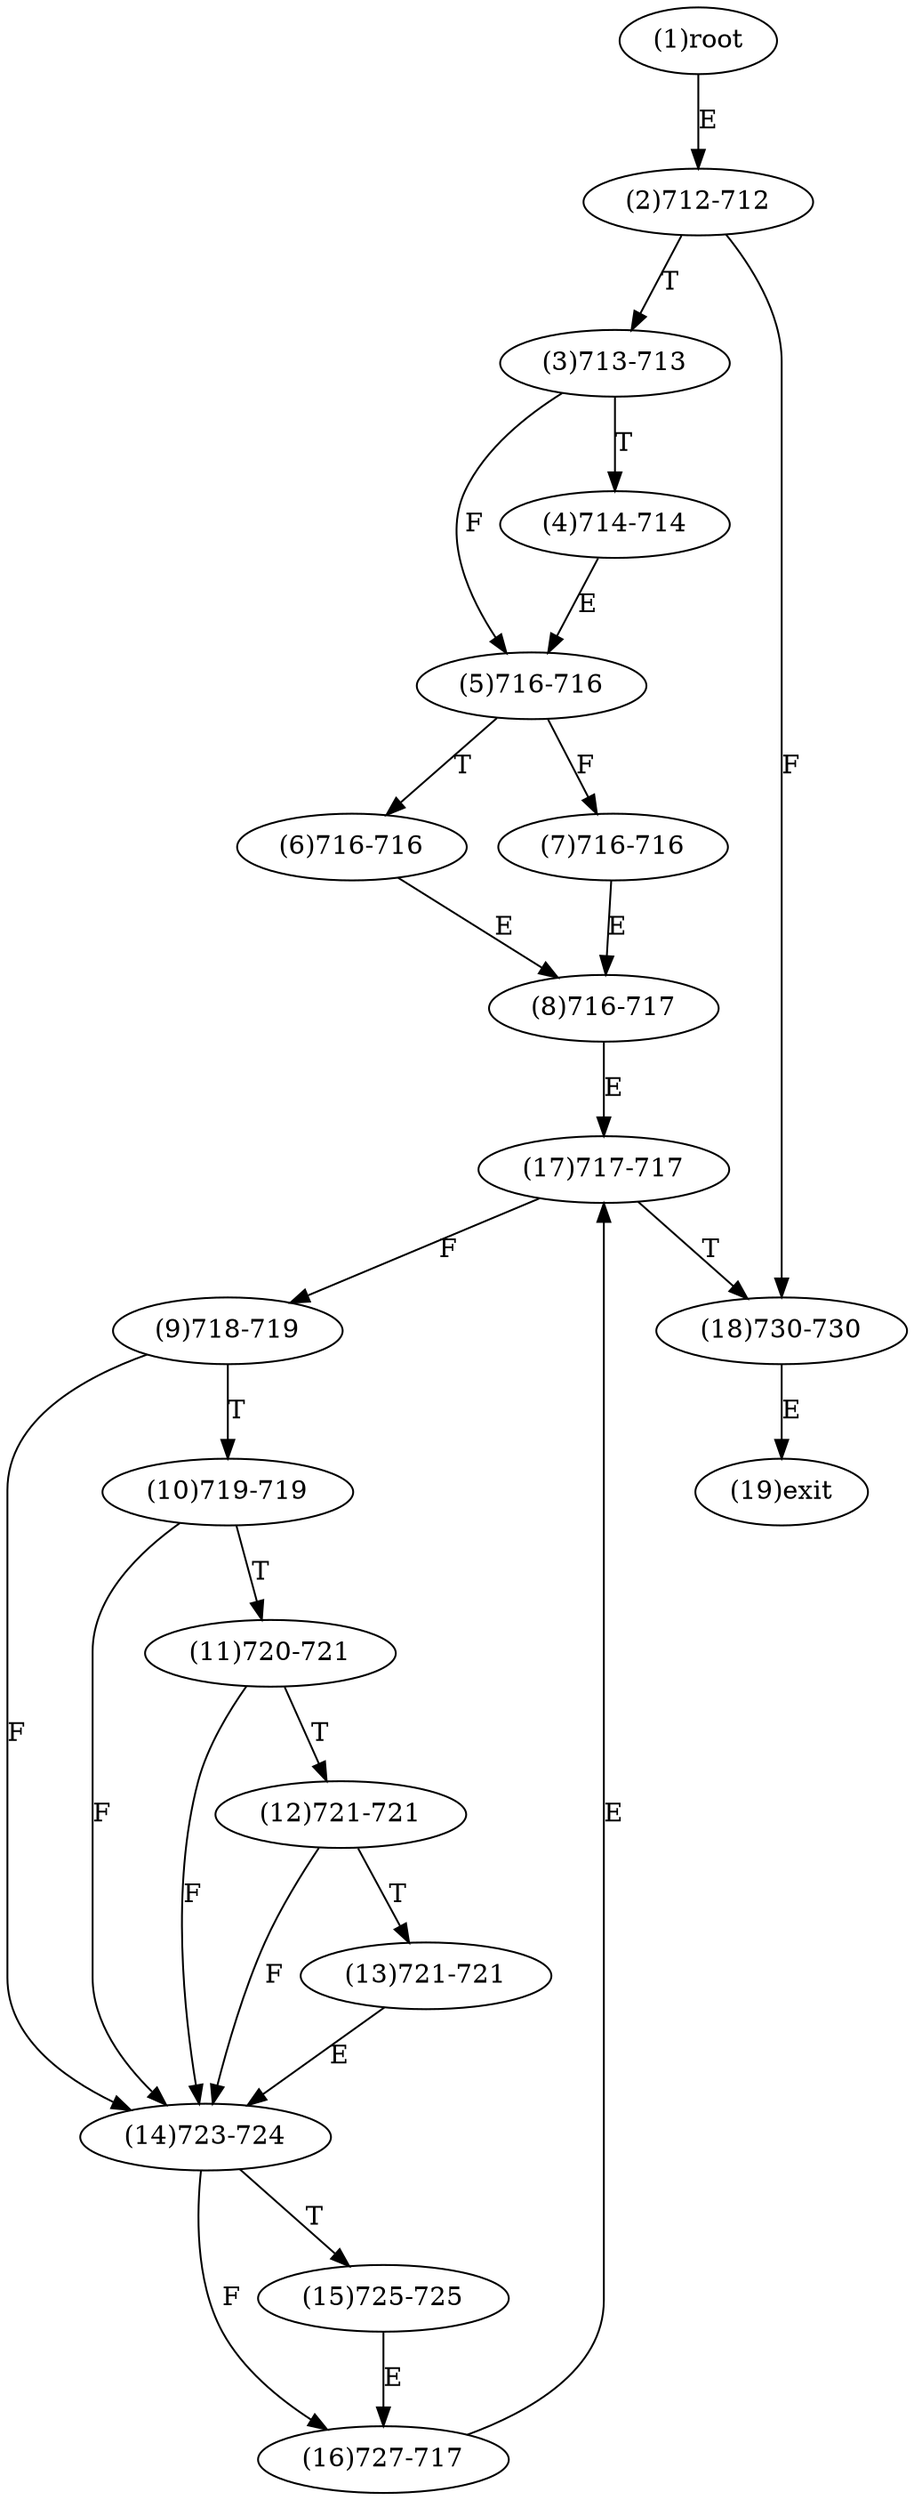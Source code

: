 digraph "" { 
1[ label="(1)root"];
2[ label="(2)712-712"];
3[ label="(3)713-713"];
4[ label="(4)714-714"];
5[ label="(5)716-716"];
6[ label="(6)716-716"];
7[ label="(7)716-716"];
8[ label="(8)716-717"];
9[ label="(9)718-719"];
10[ label="(10)719-719"];
11[ label="(11)720-721"];
12[ label="(12)721-721"];
13[ label="(13)721-721"];
14[ label="(14)723-724"];
15[ label="(15)725-725"];
17[ label="(17)717-717"];
16[ label="(16)727-717"];
19[ label="(19)exit"];
18[ label="(18)730-730"];
1->2[ label="E"];
2->18[ label="F"];
2->3[ label="T"];
3->5[ label="F"];
3->4[ label="T"];
4->5[ label="E"];
5->7[ label="F"];
5->6[ label="T"];
6->8[ label="E"];
7->8[ label="E"];
8->17[ label="E"];
9->14[ label="F"];
9->10[ label="T"];
10->14[ label="F"];
10->11[ label="T"];
11->14[ label="F"];
11->12[ label="T"];
12->14[ label="F"];
12->13[ label="T"];
13->14[ label="E"];
14->16[ label="F"];
14->15[ label="T"];
15->16[ label="E"];
16->17[ label="E"];
17->9[ label="F"];
17->18[ label="T"];
18->19[ label="E"];
}